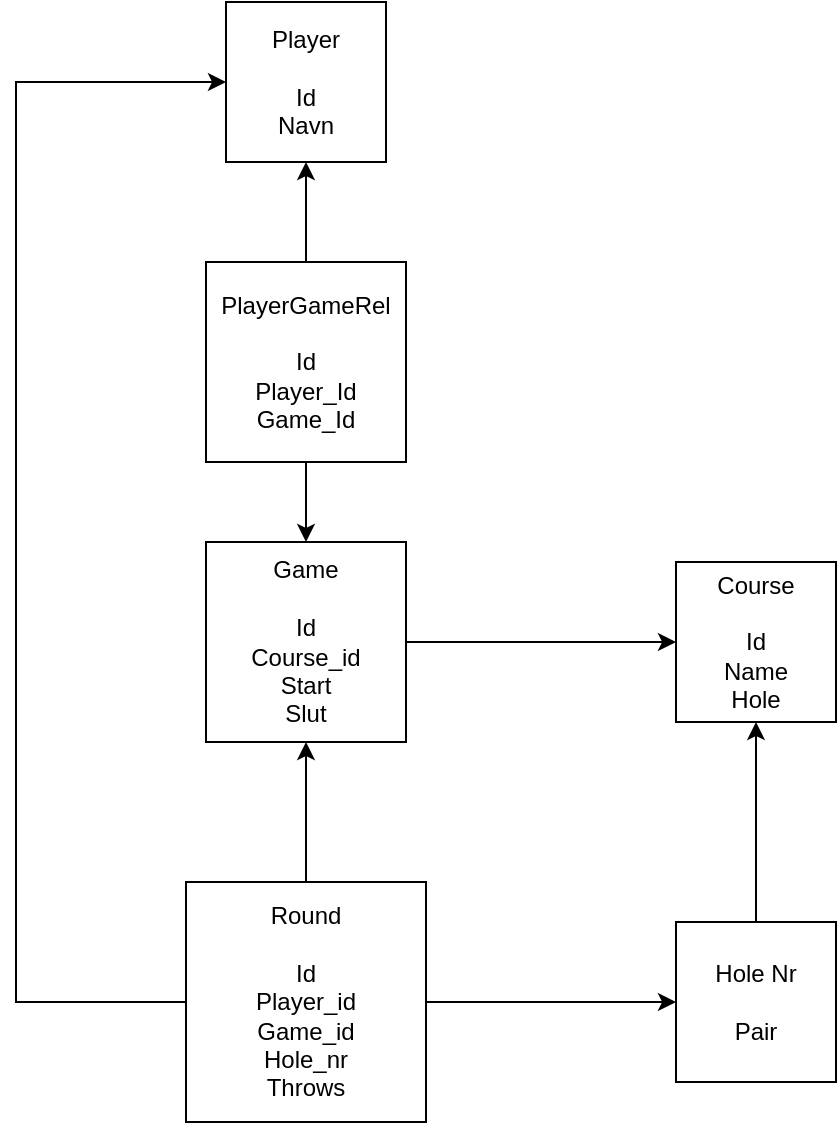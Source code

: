 <mxfile version="20.8.16" type="device"><diagram name="Page-1" id="ch_P6Sk-lDdkEQ-k4XBq"><mxGraphModel dx="792" dy="1133" grid="1" gridSize="10" guides="1" tooltips="1" connect="1" arrows="1" fold="1" page="1" pageScale="1" pageWidth="850" pageHeight="1100" math="0" shadow="0"><root><mxCell id="0"/><mxCell id="1" parent="0"/><mxCell id="YtOu9i6B8e5lZqjtx30p-1" value="&lt;div&gt;Player&lt;/div&gt;&lt;div&gt;&lt;br&gt;&lt;/div&gt;&lt;div&gt;Id&lt;/div&gt;&lt;div&gt;Navn&lt;br&gt;&lt;/div&gt;" style="whiteSpace=wrap;html=1;aspect=fixed;" vertex="1" parent="1"><mxGeometry x="395" y="300" width="80" height="80" as="geometry"/></mxCell><mxCell id="YtOu9i6B8e5lZqjtx30p-3" value="&lt;div&gt;Course&lt;/div&gt;&lt;div&gt;&lt;br&gt;&lt;/div&gt;&lt;div&gt;Id&lt;br&gt;&lt;/div&gt;&lt;div&gt;Name&lt;/div&gt;&lt;div&gt;Hole&lt;br&gt;&lt;/div&gt;" style="whiteSpace=wrap;html=1;aspect=fixed;" vertex="1" parent="1"><mxGeometry x="620" y="580" width="80" height="80" as="geometry"/></mxCell><mxCell id="YtOu9i6B8e5lZqjtx30p-16" style="edgeStyle=orthogonalEdgeStyle;rounded=0;orthogonalLoop=1;jettySize=auto;html=1;exitX=1;exitY=0.5;exitDx=0;exitDy=0;entryX=0;entryY=0.5;entryDx=0;entryDy=0;" edge="1" parent="1" source="YtOu9i6B8e5lZqjtx30p-4" target="YtOu9i6B8e5lZqjtx30p-3"><mxGeometry relative="1" as="geometry"/></mxCell><mxCell id="YtOu9i6B8e5lZqjtx30p-4" value="&lt;div&gt;Game&lt;/div&gt;&lt;div&gt;&lt;br&gt;&lt;/div&gt;&lt;div&gt;Id&lt;/div&gt;&lt;div&gt;Course_id&lt;/div&gt;&lt;div&gt;Start&lt;/div&gt;&lt;div&gt;Slut&lt;br&gt;&lt;/div&gt;" style="whiteSpace=wrap;html=1;aspect=fixed;" vertex="1" parent="1"><mxGeometry x="385" y="570" width="100" height="100" as="geometry"/></mxCell><mxCell id="YtOu9i6B8e5lZqjtx30p-21" style="edgeStyle=orthogonalEdgeStyle;rounded=0;orthogonalLoop=1;jettySize=auto;html=1;exitX=0;exitY=0.5;exitDx=0;exitDy=0;entryX=0;entryY=0.5;entryDx=0;entryDy=0;" edge="1" parent="1" source="YtOu9i6B8e5lZqjtx30p-5" target="YtOu9i6B8e5lZqjtx30p-1"><mxGeometry relative="1" as="geometry"><Array as="points"><mxPoint x="290" y="800"/><mxPoint x="290" y="340"/></Array></mxGeometry></mxCell><mxCell id="YtOu9i6B8e5lZqjtx30p-22" style="edgeStyle=orthogonalEdgeStyle;rounded=0;orthogonalLoop=1;jettySize=auto;html=1;exitX=0.5;exitY=0;exitDx=0;exitDy=0;entryX=0.5;entryY=1;entryDx=0;entryDy=0;" edge="1" parent="1" source="YtOu9i6B8e5lZqjtx30p-5" target="YtOu9i6B8e5lZqjtx30p-4"><mxGeometry relative="1" as="geometry"/></mxCell><mxCell id="YtOu9i6B8e5lZqjtx30p-26" style="edgeStyle=orthogonalEdgeStyle;rounded=0;orthogonalLoop=1;jettySize=auto;html=1;exitX=1;exitY=0.5;exitDx=0;exitDy=0;entryX=0;entryY=0.5;entryDx=0;entryDy=0;" edge="1" parent="1" source="YtOu9i6B8e5lZqjtx30p-5" target="YtOu9i6B8e5lZqjtx30p-24"><mxGeometry relative="1" as="geometry"/></mxCell><mxCell id="YtOu9i6B8e5lZqjtx30p-5" value="&lt;div&gt;Round&lt;/div&gt;&lt;div&gt;&lt;br&gt;&lt;/div&gt;&lt;div&gt;Id&lt;br&gt;&lt;/div&gt;&lt;div&gt;Player_id&lt;/div&gt;&lt;div&gt;Game_id&lt;/div&gt;&lt;div&gt;Hole_nr&lt;/div&gt;&lt;div&gt;Throws&lt;/div&gt;" style="whiteSpace=wrap;html=1;aspect=fixed;" vertex="1" parent="1"><mxGeometry x="375" y="740" width="120" height="120" as="geometry"/></mxCell><mxCell id="YtOu9i6B8e5lZqjtx30p-13" style="edgeStyle=orthogonalEdgeStyle;rounded=0;orthogonalLoop=1;jettySize=auto;html=1;exitX=0.5;exitY=1;exitDx=0;exitDy=0;entryX=0.5;entryY=0;entryDx=0;entryDy=0;" edge="1" parent="1" source="YtOu9i6B8e5lZqjtx30p-8" target="YtOu9i6B8e5lZqjtx30p-4"><mxGeometry relative="1" as="geometry"/></mxCell><mxCell id="YtOu9i6B8e5lZqjtx30p-15" style="edgeStyle=orthogonalEdgeStyle;rounded=0;orthogonalLoop=1;jettySize=auto;html=1;exitX=0.5;exitY=0;exitDx=0;exitDy=0;" edge="1" parent="1" source="YtOu9i6B8e5lZqjtx30p-8" target="YtOu9i6B8e5lZqjtx30p-1"><mxGeometry relative="1" as="geometry"/></mxCell><mxCell id="YtOu9i6B8e5lZqjtx30p-8" value="&lt;div&gt;PlayerGameRel&lt;/div&gt;&lt;div&gt;&lt;br&gt;&lt;/div&gt;&lt;div&gt;Id&lt;br&gt;&lt;/div&gt;&lt;div&gt;Player_Id&lt;/div&gt;&lt;div&gt;Game_Id&lt;br&gt;&lt;/div&gt;" style="whiteSpace=wrap;html=1;aspect=fixed;" vertex="1" parent="1"><mxGeometry x="385" y="430" width="100" height="100" as="geometry"/></mxCell><mxCell id="YtOu9i6B8e5lZqjtx30p-25" style="edgeStyle=orthogonalEdgeStyle;rounded=0;orthogonalLoop=1;jettySize=auto;html=1;exitX=0.5;exitY=0;exitDx=0;exitDy=0;entryX=0.5;entryY=1;entryDx=0;entryDy=0;" edge="1" parent="1" source="YtOu9i6B8e5lZqjtx30p-24" target="YtOu9i6B8e5lZqjtx30p-3"><mxGeometry relative="1" as="geometry"/></mxCell><mxCell id="YtOu9i6B8e5lZqjtx30p-24" value="&lt;div&gt;Hole Nr&lt;/div&gt;&lt;div&gt;&lt;br&gt;&lt;/div&gt;&lt;div&gt;Pair&lt;/div&gt;" style="whiteSpace=wrap;html=1;aspect=fixed;" vertex="1" parent="1"><mxGeometry x="620" y="760" width="80" height="80" as="geometry"/></mxCell></root></mxGraphModel></diagram></mxfile>